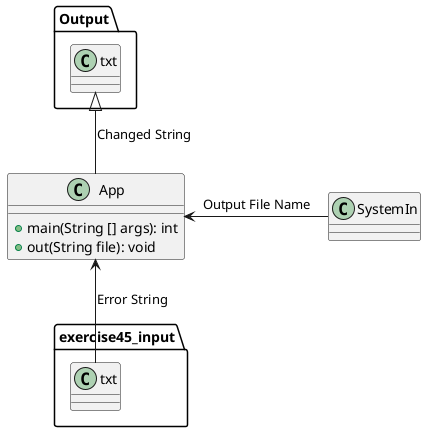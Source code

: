 @startuml
'https://plantuml.com/sequence-diagram

class App{
+main(String [] args): int
+out(String file): void
}
App <-- exercise45_input.txt: Error String
App <- SystemIn: Output File Name
Output.txt <|-- App: Changed String
@enduml